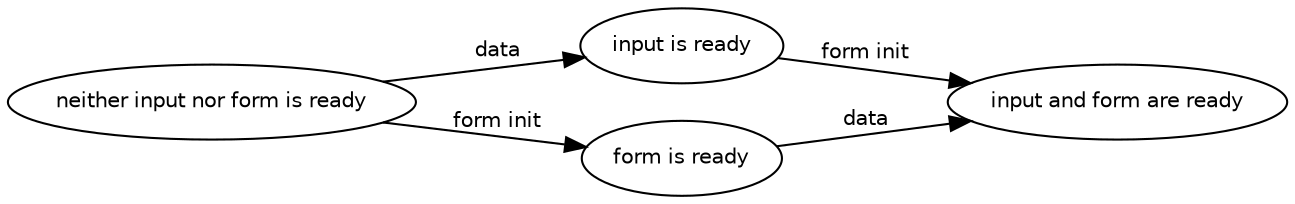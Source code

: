 // dot -Tps -O form_input_lifecycle.dot

digraph form_input_lifecycle
{
    node[fontname="Helvetica", fontsize=10];
    edge[fontname="Helvetica", fontsize=10];
    rankdir=LR;

    A [label="neither input nor form is ready"];
    B [label="input is ready"];
    C [label="form is ready"];
    D [label="input and form are ready"];

    A -> B [label="data"];
    A -> C [label="form init"];
    B -> D [label="form init"];
    C -> D [label="data"];
}
